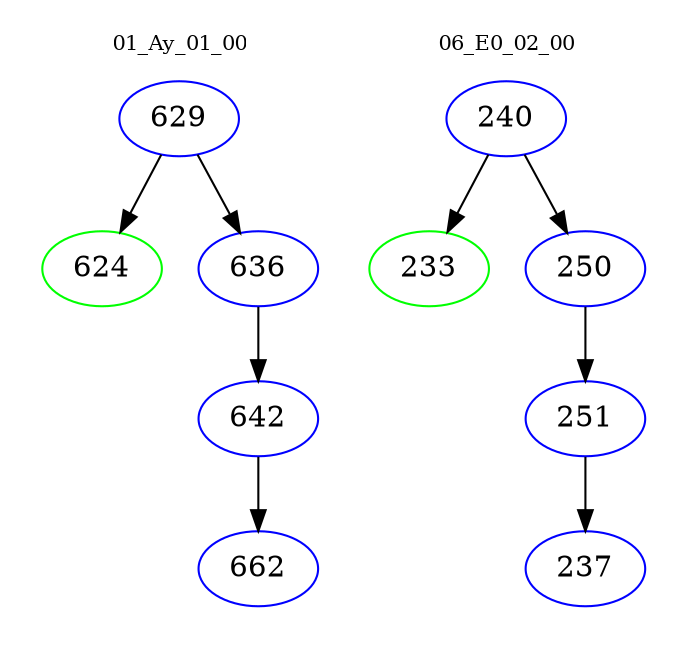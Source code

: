 digraph{
subgraph cluster_0 {
color = white
label = "01_Ay_01_00";
fontsize=10;
T0_629 [label="629", color="blue"]
T0_629 -> T0_624 [color="black"]
T0_624 [label="624", color="green"]
T0_629 -> T0_636 [color="black"]
T0_636 [label="636", color="blue"]
T0_636 -> T0_642 [color="black"]
T0_642 [label="642", color="blue"]
T0_642 -> T0_662 [color="black"]
T0_662 [label="662", color="blue"]
}
subgraph cluster_1 {
color = white
label = "06_E0_02_00";
fontsize=10;
T1_240 [label="240", color="blue"]
T1_240 -> T1_233 [color="black"]
T1_233 [label="233", color="green"]
T1_240 -> T1_250 [color="black"]
T1_250 [label="250", color="blue"]
T1_250 -> T1_251 [color="black"]
T1_251 [label="251", color="blue"]
T1_251 -> T1_237 [color="black"]
T1_237 [label="237", color="blue"]
}
}
